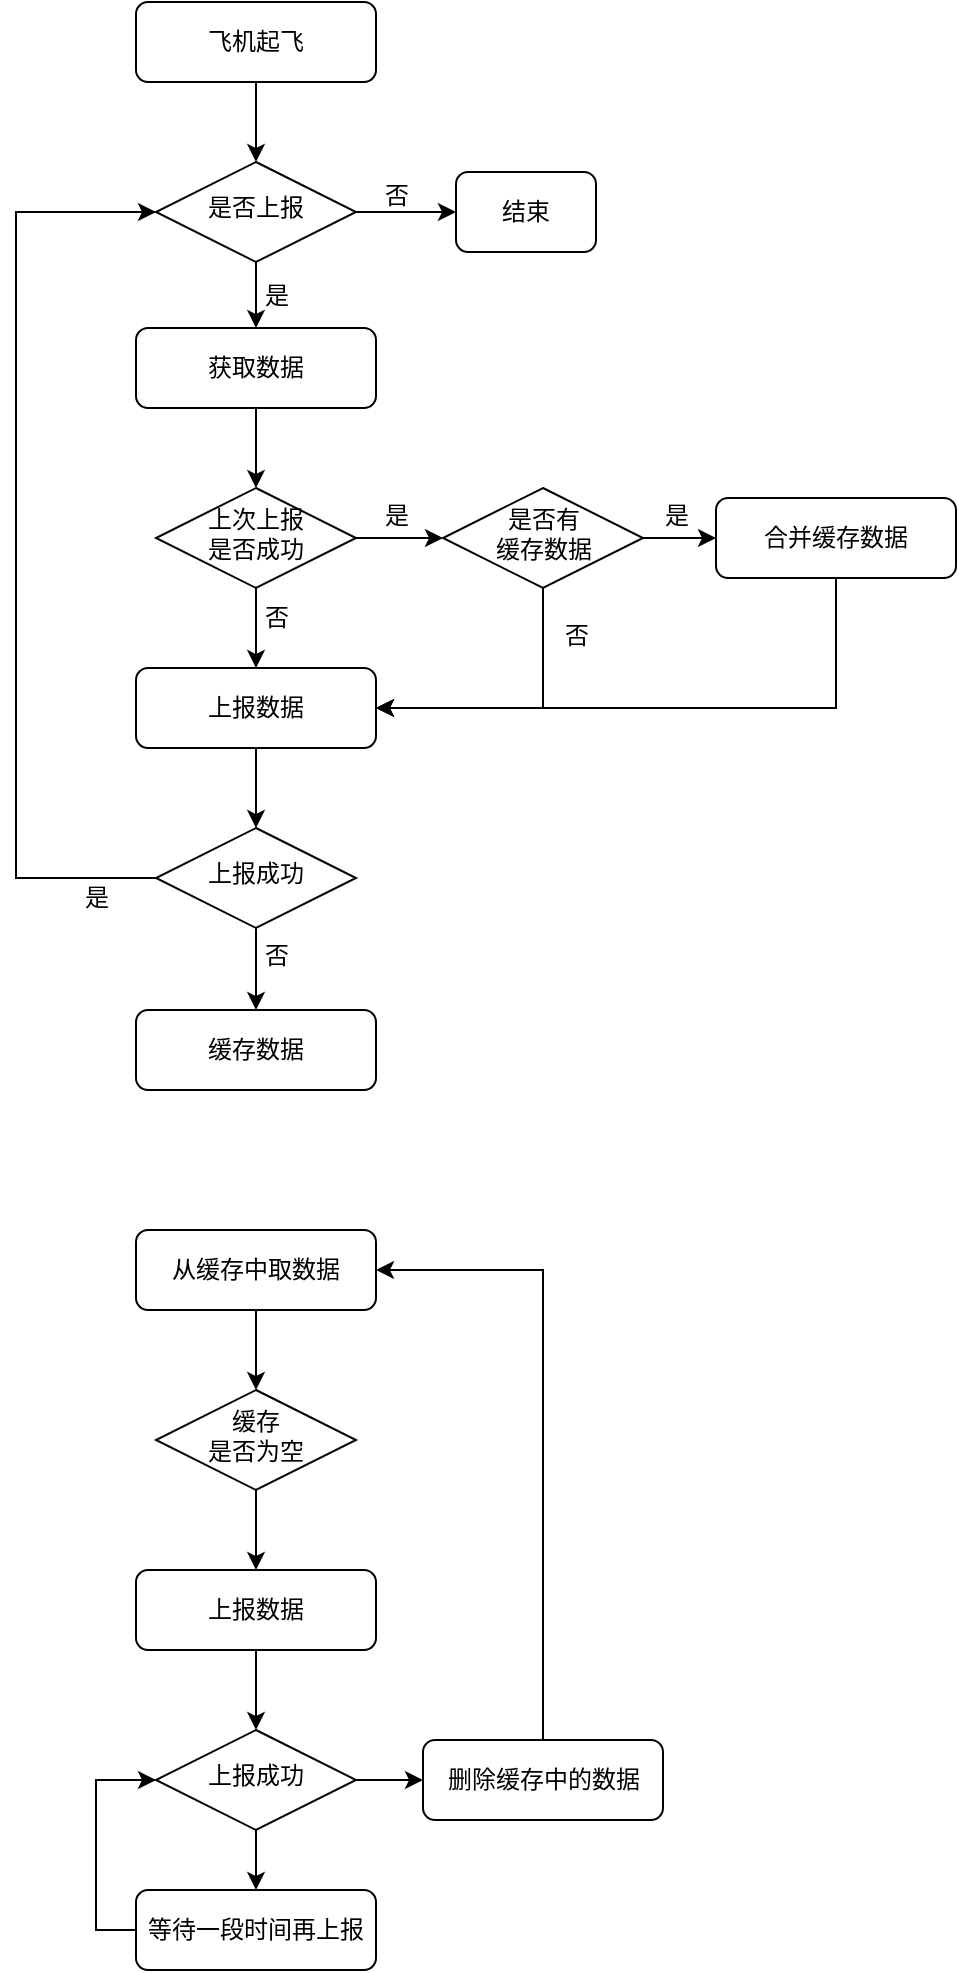 <mxfile version="21.3.2" type="github">
  <diagram id="C5RBs43oDa-KdzZeNtuy" name="Page-1">
    <mxGraphModel dx="1619" dy="796" grid="1" gridSize="10" guides="1" tooltips="1" connect="1" arrows="1" fold="1" page="1" pageScale="1" pageWidth="827" pageHeight="1169" math="0" shadow="0">
      <root>
        <mxCell id="WIyWlLk6GJQsqaUBKTNV-0" />
        <mxCell id="WIyWlLk6GJQsqaUBKTNV-1" parent="WIyWlLk6GJQsqaUBKTNV-0" />
        <mxCell id="kAMANX2P3jgM0Xem9M4I-11" style="edgeStyle=orthogonalEdgeStyle;rounded=0;orthogonalLoop=1;jettySize=auto;html=1;exitX=0.5;exitY=1;exitDx=0;exitDy=0;entryX=0.5;entryY=0;entryDx=0;entryDy=0;" edge="1" parent="WIyWlLk6GJQsqaUBKTNV-1" source="WIyWlLk6GJQsqaUBKTNV-3" target="WIyWlLk6GJQsqaUBKTNV-6">
          <mxGeometry relative="1" as="geometry" />
        </mxCell>
        <mxCell id="WIyWlLk6GJQsqaUBKTNV-3" value="飞机起飞" style="rounded=1;whiteSpace=wrap;html=1;fontSize=12;glass=0;strokeWidth=1;shadow=0;" parent="WIyWlLk6GJQsqaUBKTNV-1" vertex="1">
          <mxGeometry x="160" y="16" width="120" height="40" as="geometry" />
        </mxCell>
        <mxCell id="kAMANX2P3jgM0Xem9M4I-12" style="edgeStyle=orthogonalEdgeStyle;rounded=0;orthogonalLoop=1;jettySize=auto;html=1;exitX=0.5;exitY=1;exitDx=0;exitDy=0;entryX=0.5;entryY=0;entryDx=0;entryDy=0;" edge="1" parent="WIyWlLk6GJQsqaUBKTNV-1" source="WIyWlLk6GJQsqaUBKTNV-6" target="kAMANX2P3jgM0Xem9M4I-2">
          <mxGeometry relative="1" as="geometry" />
        </mxCell>
        <mxCell id="kAMANX2P3jgM0Xem9M4I-13" style="edgeStyle=orthogonalEdgeStyle;rounded=0;orthogonalLoop=1;jettySize=auto;html=1;exitX=1;exitY=0.5;exitDx=0;exitDy=0;entryX=0;entryY=0.5;entryDx=0;entryDy=0;" edge="1" parent="WIyWlLk6GJQsqaUBKTNV-1" source="WIyWlLk6GJQsqaUBKTNV-6" target="WIyWlLk6GJQsqaUBKTNV-7">
          <mxGeometry relative="1" as="geometry" />
        </mxCell>
        <mxCell id="WIyWlLk6GJQsqaUBKTNV-6" value="是否上报" style="rhombus;whiteSpace=wrap;html=1;shadow=0;fontFamily=Helvetica;fontSize=12;align=center;strokeWidth=1;spacing=6;spacingTop=-4;" parent="WIyWlLk6GJQsqaUBKTNV-1" vertex="1">
          <mxGeometry x="170" y="96" width="100" height="50" as="geometry" />
        </mxCell>
        <mxCell id="WIyWlLk6GJQsqaUBKTNV-7" value="结束" style="rounded=1;whiteSpace=wrap;html=1;fontSize=12;glass=0;strokeWidth=1;shadow=0;" parent="WIyWlLk6GJQsqaUBKTNV-1" vertex="1">
          <mxGeometry x="320" y="101" width="70" height="40" as="geometry" />
        </mxCell>
        <mxCell id="kAMANX2P3jgM0Xem9M4I-5" value="" style="edgeStyle=orthogonalEdgeStyle;rounded=0;orthogonalLoop=1;jettySize=auto;html=1;" edge="1" parent="WIyWlLk6GJQsqaUBKTNV-1" source="kAMANX2P3jgM0Xem9M4I-2">
          <mxGeometry relative="1" as="geometry">
            <mxPoint x="220" y="259" as="targetPoint" />
          </mxGeometry>
        </mxCell>
        <mxCell id="kAMANX2P3jgM0Xem9M4I-2" value="获取数据" style="rounded=1;whiteSpace=wrap;html=1;fontSize=12;glass=0;strokeWidth=1;shadow=0;" vertex="1" parent="WIyWlLk6GJQsqaUBKTNV-1">
          <mxGeometry x="160" y="179" width="120" height="40" as="geometry" />
        </mxCell>
        <mxCell id="kAMANX2P3jgM0Xem9M4I-20" style="edgeStyle=orthogonalEdgeStyle;rounded=0;orthogonalLoop=1;jettySize=auto;html=1;exitX=0.5;exitY=1;exitDx=0;exitDy=0;entryX=0.5;entryY=0;entryDx=0;entryDy=0;" edge="1" parent="WIyWlLk6GJQsqaUBKTNV-1" source="kAMANX2P3jgM0Xem9M4I-6" target="kAMANX2P3jgM0Xem9M4I-10">
          <mxGeometry relative="1" as="geometry" />
        </mxCell>
        <mxCell id="kAMANX2P3jgM0Xem9M4I-29" style="edgeStyle=orthogonalEdgeStyle;rounded=0;orthogonalLoop=1;jettySize=auto;html=1;exitX=0;exitY=0.5;exitDx=0;exitDy=0;entryX=0;entryY=0.5;entryDx=0;entryDy=0;" edge="1" parent="WIyWlLk6GJQsqaUBKTNV-1" source="kAMANX2P3jgM0Xem9M4I-6" target="WIyWlLk6GJQsqaUBKTNV-6">
          <mxGeometry relative="1" as="geometry">
            <Array as="points">
              <mxPoint x="100" y="454" />
              <mxPoint x="100" y="121" />
            </Array>
          </mxGeometry>
        </mxCell>
        <mxCell id="kAMANX2P3jgM0Xem9M4I-6" value="上报成功" style="rhombus;whiteSpace=wrap;html=1;shadow=0;fontFamily=Helvetica;fontSize=12;align=center;strokeWidth=1;spacing=6;spacingTop=-4;" vertex="1" parent="WIyWlLk6GJQsqaUBKTNV-1">
          <mxGeometry x="170" y="429" width="100" height="50" as="geometry" />
        </mxCell>
        <mxCell id="kAMANX2P3jgM0Xem9M4I-10" value="缓存数据" style="whiteSpace=wrap;html=1;rounded=1;glass=0;strokeWidth=1;shadow=0;" vertex="1" parent="WIyWlLk6GJQsqaUBKTNV-1">
          <mxGeometry x="160" y="520" width="120" height="40" as="geometry" />
        </mxCell>
        <mxCell id="kAMANX2P3jgM0Xem9M4I-22" style="edgeStyle=orthogonalEdgeStyle;rounded=0;orthogonalLoop=1;jettySize=auto;html=1;exitX=0.5;exitY=1;exitDx=0;exitDy=0;entryX=0.5;entryY=0;entryDx=0;entryDy=0;" edge="1" parent="WIyWlLk6GJQsqaUBKTNV-1" source="kAMANX2P3jgM0Xem9M4I-14" target="kAMANX2P3jgM0Xem9M4I-21">
          <mxGeometry relative="1" as="geometry" />
        </mxCell>
        <mxCell id="kAMANX2P3jgM0Xem9M4I-26" style="edgeStyle=orthogonalEdgeStyle;rounded=0;orthogonalLoop=1;jettySize=auto;html=1;exitX=1;exitY=0.5;exitDx=0;exitDy=0;entryX=0;entryY=0.5;entryDx=0;entryDy=0;" edge="1" parent="WIyWlLk6GJQsqaUBKTNV-1" source="kAMANX2P3jgM0Xem9M4I-14" target="kAMANX2P3jgM0Xem9M4I-25">
          <mxGeometry relative="1" as="geometry" />
        </mxCell>
        <mxCell id="kAMANX2P3jgM0Xem9M4I-14" value="上次上报&lt;br&gt;是否成功" style="rhombus;whiteSpace=wrap;html=1;shadow=0;fontFamily=Helvetica;fontSize=12;align=center;strokeWidth=1;spacing=6;spacingTop=-4;" vertex="1" parent="WIyWlLk6GJQsqaUBKTNV-1">
          <mxGeometry x="170" y="259" width="100" height="50" as="geometry" />
        </mxCell>
        <mxCell id="kAMANX2P3jgM0Xem9M4I-24" style="edgeStyle=orthogonalEdgeStyle;rounded=0;orthogonalLoop=1;jettySize=auto;html=1;exitX=0.5;exitY=1;exitDx=0;exitDy=0;entryX=1;entryY=0.5;entryDx=0;entryDy=0;" edge="1" parent="WIyWlLk6GJQsqaUBKTNV-1" source="kAMANX2P3jgM0Xem9M4I-15" target="kAMANX2P3jgM0Xem9M4I-21">
          <mxGeometry relative="1" as="geometry" />
        </mxCell>
        <mxCell id="kAMANX2P3jgM0Xem9M4I-15" value="合并缓存数据" style="rounded=1;whiteSpace=wrap;html=1;fontSize=12;glass=0;strokeWidth=1;shadow=0;" vertex="1" parent="WIyWlLk6GJQsqaUBKTNV-1">
          <mxGeometry x="450" y="264" width="120" height="40" as="geometry" />
        </mxCell>
        <mxCell id="kAMANX2P3jgM0Xem9M4I-23" style="edgeStyle=orthogonalEdgeStyle;rounded=0;orthogonalLoop=1;jettySize=auto;html=1;exitX=0.5;exitY=1;exitDx=0;exitDy=0;entryX=0.5;entryY=0;entryDx=0;entryDy=0;" edge="1" parent="WIyWlLk6GJQsqaUBKTNV-1" source="kAMANX2P3jgM0Xem9M4I-21" target="kAMANX2P3jgM0Xem9M4I-6">
          <mxGeometry relative="1" as="geometry" />
        </mxCell>
        <mxCell id="kAMANX2P3jgM0Xem9M4I-21" value="上报数据" style="rounded=1;whiteSpace=wrap;html=1;fontSize=12;glass=0;strokeWidth=1;shadow=0;" vertex="1" parent="WIyWlLk6GJQsqaUBKTNV-1">
          <mxGeometry x="160" y="349" width="120" height="40" as="geometry" />
        </mxCell>
        <mxCell id="kAMANX2P3jgM0Xem9M4I-27" style="edgeStyle=orthogonalEdgeStyle;rounded=0;orthogonalLoop=1;jettySize=auto;html=1;exitX=1;exitY=0.5;exitDx=0;exitDy=0;entryX=0;entryY=0.5;entryDx=0;entryDy=0;" edge="1" parent="WIyWlLk6GJQsqaUBKTNV-1" source="kAMANX2P3jgM0Xem9M4I-25" target="kAMANX2P3jgM0Xem9M4I-15">
          <mxGeometry relative="1" as="geometry" />
        </mxCell>
        <mxCell id="kAMANX2P3jgM0Xem9M4I-28" style="edgeStyle=orthogonalEdgeStyle;rounded=0;orthogonalLoop=1;jettySize=auto;html=1;exitX=0.5;exitY=1;exitDx=0;exitDy=0;entryX=1;entryY=0.5;entryDx=0;entryDy=0;" edge="1" parent="WIyWlLk6GJQsqaUBKTNV-1" source="kAMANX2P3jgM0Xem9M4I-25" target="kAMANX2P3jgM0Xem9M4I-21">
          <mxGeometry relative="1" as="geometry" />
        </mxCell>
        <mxCell id="kAMANX2P3jgM0Xem9M4I-25" value="是否有&lt;br&gt;缓存数据" style="rhombus;whiteSpace=wrap;html=1;shadow=0;fontFamily=Helvetica;fontSize=12;align=center;strokeWidth=1;spacing=6;spacingTop=-4;" vertex="1" parent="WIyWlLk6GJQsqaUBKTNV-1">
          <mxGeometry x="313.5" y="259" width="100" height="50" as="geometry" />
        </mxCell>
        <mxCell id="kAMANX2P3jgM0Xem9M4I-30" value="否" style="text;html=1;align=center;verticalAlign=middle;resizable=0;points=[];autosize=1;strokeColor=none;fillColor=none;" vertex="1" parent="WIyWlLk6GJQsqaUBKTNV-1">
          <mxGeometry x="210" y="478" width="40" height="30" as="geometry" />
        </mxCell>
        <mxCell id="kAMANX2P3jgM0Xem9M4I-31" value="是" style="text;html=1;align=center;verticalAlign=middle;resizable=0;points=[];autosize=1;strokeColor=none;fillColor=none;" vertex="1" parent="WIyWlLk6GJQsqaUBKTNV-1">
          <mxGeometry x="120" y="449" width="40" height="30" as="geometry" />
        </mxCell>
        <mxCell id="kAMANX2P3jgM0Xem9M4I-32" value="否" style="text;html=1;align=center;verticalAlign=middle;resizable=0;points=[];autosize=1;strokeColor=none;fillColor=none;" vertex="1" parent="WIyWlLk6GJQsqaUBKTNV-1">
          <mxGeometry x="360" y="318" width="40" height="30" as="geometry" />
        </mxCell>
        <mxCell id="kAMANX2P3jgM0Xem9M4I-33" value="是" style="text;html=1;align=center;verticalAlign=middle;resizable=0;points=[];autosize=1;strokeColor=none;fillColor=none;" vertex="1" parent="WIyWlLk6GJQsqaUBKTNV-1">
          <mxGeometry x="410" y="258" width="40" height="30" as="geometry" />
        </mxCell>
        <mxCell id="kAMANX2P3jgM0Xem9M4I-34" value="否" style="text;html=1;align=center;verticalAlign=middle;resizable=0;points=[];autosize=1;strokeColor=none;fillColor=none;" vertex="1" parent="WIyWlLk6GJQsqaUBKTNV-1">
          <mxGeometry x="210" y="309" width="40" height="30" as="geometry" />
        </mxCell>
        <mxCell id="kAMANX2P3jgM0Xem9M4I-35" value="是" style="text;html=1;align=center;verticalAlign=middle;resizable=0;points=[];autosize=1;strokeColor=none;fillColor=none;" vertex="1" parent="WIyWlLk6GJQsqaUBKTNV-1">
          <mxGeometry x="270" y="258" width="40" height="30" as="geometry" />
        </mxCell>
        <mxCell id="kAMANX2P3jgM0Xem9M4I-36" value="是" style="text;html=1;align=center;verticalAlign=middle;resizable=0;points=[];autosize=1;strokeColor=none;fillColor=none;" vertex="1" parent="WIyWlLk6GJQsqaUBKTNV-1">
          <mxGeometry x="210" y="148" width="40" height="30" as="geometry" />
        </mxCell>
        <mxCell id="kAMANX2P3jgM0Xem9M4I-37" value="否" style="text;html=1;align=center;verticalAlign=middle;resizable=0;points=[];autosize=1;strokeColor=none;fillColor=none;" vertex="1" parent="WIyWlLk6GJQsqaUBKTNV-1">
          <mxGeometry x="270" y="98" width="40" height="30" as="geometry" />
        </mxCell>
        <mxCell id="kAMANX2P3jgM0Xem9M4I-55" style="edgeStyle=orthogonalEdgeStyle;rounded=0;orthogonalLoop=1;jettySize=auto;html=1;exitX=0.5;exitY=1;exitDx=0;exitDy=0;entryX=0.5;entryY=0;entryDx=0;entryDy=0;" edge="1" parent="WIyWlLk6GJQsqaUBKTNV-1" source="kAMANX2P3jgM0Xem9M4I-38" target="kAMANX2P3jgM0Xem9M4I-54">
          <mxGeometry relative="1" as="geometry" />
        </mxCell>
        <mxCell id="kAMANX2P3jgM0Xem9M4I-38" value="从缓存中取数据" style="whiteSpace=wrap;html=1;rounded=1;glass=0;strokeWidth=1;shadow=0;" vertex="1" parent="WIyWlLk6GJQsqaUBKTNV-1">
          <mxGeometry x="160" y="630" width="120" height="40" as="geometry" />
        </mxCell>
        <mxCell id="kAMANX2P3jgM0Xem9M4I-45" style="edgeStyle=orthogonalEdgeStyle;rounded=0;orthogonalLoop=1;jettySize=auto;html=1;exitX=0.5;exitY=1;exitDx=0;exitDy=0;entryX=0.5;entryY=0;entryDx=0;entryDy=0;" edge="1" parent="WIyWlLk6GJQsqaUBKTNV-1" source="kAMANX2P3jgM0Xem9M4I-39" target="kAMANX2P3jgM0Xem9M4I-44">
          <mxGeometry relative="1" as="geometry" />
        </mxCell>
        <mxCell id="kAMANX2P3jgM0Xem9M4I-39" value="上报数据" style="whiteSpace=wrap;html=1;rounded=1;glass=0;strokeWidth=1;shadow=0;" vertex="1" parent="WIyWlLk6GJQsqaUBKTNV-1">
          <mxGeometry x="160" y="800" width="120" height="40" as="geometry" />
        </mxCell>
        <mxCell id="kAMANX2P3jgM0Xem9M4I-49" style="edgeStyle=orthogonalEdgeStyle;rounded=0;orthogonalLoop=1;jettySize=auto;html=1;exitX=0.5;exitY=1;exitDx=0;exitDy=0;entryX=0.5;entryY=0;entryDx=0;entryDy=0;" edge="1" parent="WIyWlLk6GJQsqaUBKTNV-1" source="kAMANX2P3jgM0Xem9M4I-44" target="kAMANX2P3jgM0Xem9M4I-48">
          <mxGeometry relative="1" as="geometry" />
        </mxCell>
        <mxCell id="kAMANX2P3jgM0Xem9M4I-51" style="edgeStyle=orthogonalEdgeStyle;rounded=0;orthogonalLoop=1;jettySize=auto;html=1;exitX=1;exitY=0.5;exitDx=0;exitDy=0;entryX=0;entryY=0.5;entryDx=0;entryDy=0;" edge="1" parent="WIyWlLk6GJQsqaUBKTNV-1" source="kAMANX2P3jgM0Xem9M4I-44" target="kAMANX2P3jgM0Xem9M4I-50">
          <mxGeometry relative="1" as="geometry" />
        </mxCell>
        <mxCell id="kAMANX2P3jgM0Xem9M4I-44" value="上报成功" style="rhombus;whiteSpace=wrap;html=1;shadow=0;fontFamily=Helvetica;fontSize=12;align=center;strokeWidth=1;spacing=6;spacingTop=-4;" vertex="1" parent="WIyWlLk6GJQsqaUBKTNV-1">
          <mxGeometry x="170" y="880" width="100" height="50" as="geometry" />
        </mxCell>
        <mxCell id="kAMANX2P3jgM0Xem9M4I-53" style="edgeStyle=orthogonalEdgeStyle;rounded=0;orthogonalLoop=1;jettySize=auto;html=1;exitX=0;exitY=0.5;exitDx=0;exitDy=0;entryX=0;entryY=0.5;entryDx=0;entryDy=0;" edge="1" parent="WIyWlLk6GJQsqaUBKTNV-1" source="kAMANX2P3jgM0Xem9M4I-48" target="kAMANX2P3jgM0Xem9M4I-44">
          <mxGeometry relative="1" as="geometry" />
        </mxCell>
        <mxCell id="kAMANX2P3jgM0Xem9M4I-48" value="等待一段时间再上报" style="whiteSpace=wrap;html=1;rounded=1;glass=0;strokeWidth=1;shadow=0;" vertex="1" parent="WIyWlLk6GJQsqaUBKTNV-1">
          <mxGeometry x="160" y="960" width="120" height="40" as="geometry" />
        </mxCell>
        <mxCell id="kAMANX2P3jgM0Xem9M4I-52" style="edgeStyle=orthogonalEdgeStyle;rounded=0;orthogonalLoop=1;jettySize=auto;html=1;exitX=0.5;exitY=0;exitDx=0;exitDy=0;entryX=1;entryY=0.5;entryDx=0;entryDy=0;" edge="1" parent="WIyWlLk6GJQsqaUBKTNV-1" source="kAMANX2P3jgM0Xem9M4I-50" target="kAMANX2P3jgM0Xem9M4I-38">
          <mxGeometry relative="1" as="geometry" />
        </mxCell>
        <mxCell id="kAMANX2P3jgM0Xem9M4I-50" value="删除缓存中的数据" style="whiteSpace=wrap;html=1;rounded=1;glass=0;strokeWidth=1;shadow=0;" vertex="1" parent="WIyWlLk6GJQsqaUBKTNV-1">
          <mxGeometry x="303.5" y="885" width="120" height="40" as="geometry" />
        </mxCell>
        <mxCell id="kAMANX2P3jgM0Xem9M4I-56" style="edgeStyle=orthogonalEdgeStyle;rounded=0;orthogonalLoop=1;jettySize=auto;html=1;exitX=0.5;exitY=1;exitDx=0;exitDy=0;entryX=0.5;entryY=0;entryDx=0;entryDy=0;" edge="1" parent="WIyWlLk6GJQsqaUBKTNV-1" source="kAMANX2P3jgM0Xem9M4I-54" target="kAMANX2P3jgM0Xem9M4I-39">
          <mxGeometry relative="1" as="geometry" />
        </mxCell>
        <mxCell id="kAMANX2P3jgM0Xem9M4I-54" value="缓存&lt;br&gt;是否为空" style="rhombus;whiteSpace=wrap;html=1;shadow=0;fontFamily=Helvetica;fontSize=12;align=center;strokeWidth=1;spacing=6;spacingTop=-4;" vertex="1" parent="WIyWlLk6GJQsqaUBKTNV-1">
          <mxGeometry x="170" y="710" width="100" height="50" as="geometry" />
        </mxCell>
      </root>
    </mxGraphModel>
  </diagram>
</mxfile>
